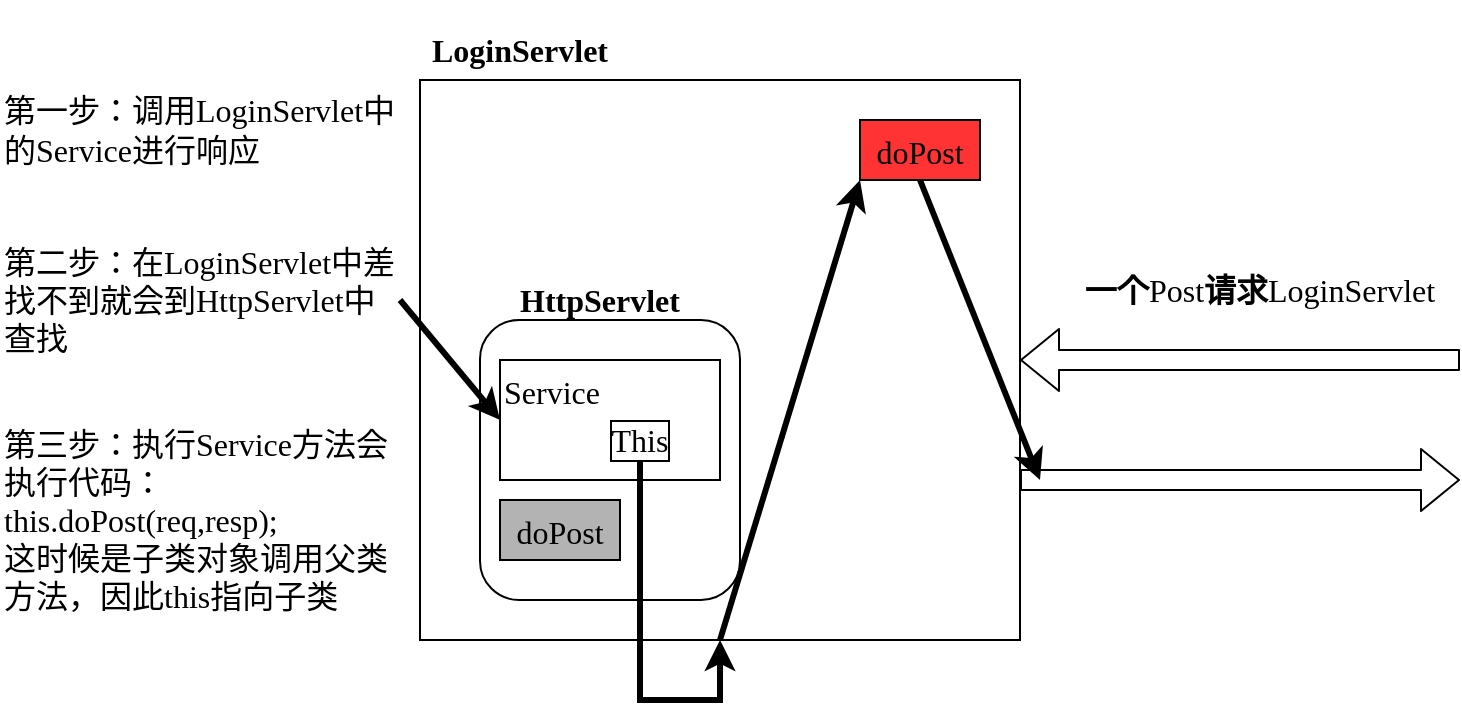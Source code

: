<mxfile version="14.8.5" type="github">
  <diagram id="Kh0U4pQezIJ4Ge__pj4k" name="第 1 页">
    <mxGraphModel dx="1695" dy="449" grid="1" gridSize="10" guides="1" tooltips="1" connect="1" arrows="1" fold="1" page="1" pageScale="1" pageWidth="827" pageHeight="1169" math="0" shadow="0">
      <root>
        <mxCell id="0" />
        <mxCell id="1" parent="0" />
        <mxCell id="WlLSQJj6cPpG0CDQ0zKW-2" value="LoginServlet" style="text;html=1;strokeColor=none;fillColor=none;align=center;verticalAlign=middle;whiteSpace=wrap;rounded=0;fontSize=16;fontFamily=Comic Sans MS;fontStyle=1" vertex="1" parent="1">
          <mxGeometry x="130" y="320" width="180" height="50" as="geometry" />
        </mxCell>
        <mxCell id="WlLSQJj6cPpG0CDQ0zKW-4" value="" style="rounded=0;whiteSpace=wrap;html=1;fontFamily=Comic Sans MS;fontSize=16;fillColor=none;gradientColor=none;" vertex="1" parent="1">
          <mxGeometry x="170" y="360" width="300" height="280" as="geometry" />
        </mxCell>
        <mxCell id="WlLSQJj6cPpG0CDQ0zKW-5" value="" style="rounded=1;whiteSpace=wrap;html=1;fontFamily=Comic Sans MS;fontSize=16;fillColor=none;gradientColor=none;" vertex="1" parent="1">
          <mxGeometry x="200" y="480" width="130" height="140" as="geometry" />
        </mxCell>
        <mxCell id="WlLSQJj6cPpG0CDQ0zKW-6" value="HttpServlet" style="text;html=1;strokeColor=none;fillColor=none;align=center;verticalAlign=middle;whiteSpace=wrap;rounded=0;fontFamily=Comic Sans MS;fontSize=16;fontStyle=1" vertex="1" parent="1">
          <mxGeometry x="205" y="460" width="110" height="20" as="geometry" />
        </mxCell>
        <mxCell id="WlLSQJj6cPpG0CDQ0zKW-8" value="Service" style="rounded=0;whiteSpace=wrap;html=1;fontFamily=Comic Sans MS;fontSize=16;fillColor=none;gradientColor=none;align=left;verticalAlign=top;" vertex="1" parent="1">
          <mxGeometry x="210" y="500" width="110" height="60" as="geometry" />
        </mxCell>
        <mxCell id="WlLSQJj6cPpG0CDQ0zKW-23" style="edgeStyle=orthogonalEdgeStyle;rounded=0;orthogonalLoop=1;jettySize=auto;html=1;exitX=0.5;exitY=1;exitDx=0;exitDy=0;entryX=0.5;entryY=1;entryDx=0;entryDy=0;fontFamily=Comic Sans MS;fontSize=16;strokeWidth=3;" edge="1" parent="1" source="WlLSQJj6cPpG0CDQ0zKW-9" target="WlLSQJj6cPpG0CDQ0zKW-4">
          <mxGeometry relative="1" as="geometry">
            <Array as="points">
              <mxPoint x="280" y="670" />
              <mxPoint x="320" y="670" />
            </Array>
          </mxGeometry>
        </mxCell>
        <mxCell id="WlLSQJj6cPpG0CDQ0zKW-9" value="This" style="text;html=1;strokeColor=none;fillColor=none;align=center;verticalAlign=middle;whiteSpace=wrap;rounded=0;fontFamily=Comic Sans MS;fontSize=16;labelBorderColor=#000000;" vertex="1" parent="1">
          <mxGeometry x="260" y="530" width="40" height="20" as="geometry" />
        </mxCell>
        <mxCell id="WlLSQJj6cPpG0CDQ0zKW-11" value="doPost" style="rounded=0;whiteSpace=wrap;html=1;fontFamily=Comic Sans MS;fontSize=16;gradientColor=none;align=center;verticalAlign=top;fillColor=#B3B3B3;" vertex="1" parent="1">
          <mxGeometry x="210" y="570" width="60" height="30" as="geometry" />
        </mxCell>
        <mxCell id="WlLSQJj6cPpG0CDQ0zKW-25" style="rounded=0;orthogonalLoop=1;jettySize=auto;html=1;exitX=0.5;exitY=1;exitDx=0;exitDy=0;fontFamily=Comic Sans MS;fontSize=16;strokeWidth=3;" edge="1" parent="1" source="WlLSQJj6cPpG0CDQ0zKW-12">
          <mxGeometry relative="1" as="geometry">
            <mxPoint x="480" y="560" as="targetPoint" />
          </mxGeometry>
        </mxCell>
        <mxCell id="WlLSQJj6cPpG0CDQ0zKW-12" value="doPost" style="rounded=0;whiteSpace=wrap;html=1;fontFamily=Comic Sans MS;fontSize=16;gradientColor=none;align=center;verticalAlign=top;fillColor=#FF3333;" vertex="1" parent="1">
          <mxGeometry x="390" y="380" width="60" height="30" as="geometry" />
        </mxCell>
        <mxCell id="WlLSQJj6cPpG0CDQ0zKW-13" value="" style="shape=flexArrow;endArrow=classic;html=1;fontFamily=Comic Sans MS;fontSize=16;entryX=1;entryY=0.5;entryDx=0;entryDy=0;" edge="1" parent="1" target="WlLSQJj6cPpG0CDQ0zKW-4">
          <mxGeometry width="50" height="50" relative="1" as="geometry">
            <mxPoint x="690" y="500" as="sourcePoint" />
            <mxPoint x="620" y="480" as="targetPoint" />
          </mxGeometry>
        </mxCell>
        <mxCell id="WlLSQJj6cPpG0CDQ0zKW-16" value="一个&lt;span style=&quot;font-weight: 400&quot;&gt;Post&lt;/span&gt;请求&lt;span style=&quot;font-weight: normal&quot;&gt;LoginServlet&lt;/span&gt;" style="text;html=1;strokeColor=none;fillColor=none;align=center;verticalAlign=middle;whiteSpace=wrap;rounded=0;fontFamily=Comic Sans MS;fontSize=16;fontStyle=1" vertex="1" parent="1">
          <mxGeometry x="490" y="440" width="200" height="50" as="geometry" />
        </mxCell>
        <mxCell id="WlLSQJj6cPpG0CDQ0zKW-17" value="第一步：调用LoginServlet中的Service进行响应" style="text;html=1;strokeColor=none;fillColor=none;align=left;verticalAlign=middle;whiteSpace=wrap;rounded=0;fontFamily=Comic Sans MS;fontSize=16;" vertex="1" parent="1">
          <mxGeometry x="-40" y="340" width="200" height="90" as="geometry" />
        </mxCell>
        <mxCell id="WlLSQJj6cPpG0CDQ0zKW-20" style="rounded=0;orthogonalLoop=1;jettySize=auto;html=1;exitX=1;exitY=0.5;exitDx=0;exitDy=0;entryX=0;entryY=0.5;entryDx=0;entryDy=0;fontFamily=Comic Sans MS;fontSize=16;strokeWidth=3;" edge="1" parent="1" source="WlLSQJj6cPpG0CDQ0zKW-19" target="WlLSQJj6cPpG0CDQ0zKW-8">
          <mxGeometry relative="1" as="geometry" />
        </mxCell>
        <mxCell id="WlLSQJj6cPpG0CDQ0zKW-19" value="第二步：在LoginServlet中差找不到就会到HttpServlet中查找" style="text;html=1;strokeColor=none;fillColor=none;align=left;verticalAlign=middle;whiteSpace=wrap;rounded=0;fontFamily=Comic Sans MS;fontSize=16;" vertex="1" parent="1">
          <mxGeometry x="-40" y="425" width="200" height="90" as="geometry" />
        </mxCell>
        <mxCell id="WlLSQJj6cPpG0CDQ0zKW-21" value="第三步：执行Service方法会执行代码：&lt;br&gt;this.doPost(req,resp);&lt;br&gt;这时候是子类对象调用父类方法，因此this指向子类" style="text;html=1;strokeColor=none;fillColor=none;align=left;verticalAlign=middle;whiteSpace=wrap;rounded=0;fontFamily=Comic Sans MS;fontSize=16;" vertex="1" parent="1">
          <mxGeometry x="-40" y="520" width="200" height="120" as="geometry" />
        </mxCell>
        <mxCell id="WlLSQJj6cPpG0CDQ0zKW-24" value="" style="shape=flexArrow;endArrow=classic;html=1;fontFamily=Comic Sans MS;fontSize=16;strokeWidth=1;" edge="1" parent="1">
          <mxGeometry width="50" height="50" relative="1" as="geometry">
            <mxPoint x="470" y="560" as="sourcePoint" />
            <mxPoint x="690" y="560" as="targetPoint" />
          </mxGeometry>
        </mxCell>
        <mxCell id="WlLSQJj6cPpG0CDQ0zKW-26" style="edgeStyle=none;rounded=0;orthogonalLoop=1;jettySize=auto;html=1;exitX=0.5;exitY=1;exitDx=0;exitDy=0;fontFamily=Comic Sans MS;fontSize=16;strokeWidth=3;" edge="1" parent="1" source="WlLSQJj6cPpG0CDQ0zKW-4">
          <mxGeometry relative="1" as="geometry">
            <mxPoint x="390" y="410" as="targetPoint" />
            <Array as="points">
              <mxPoint x="390" y="410" />
            </Array>
          </mxGeometry>
        </mxCell>
      </root>
    </mxGraphModel>
  </diagram>
</mxfile>

